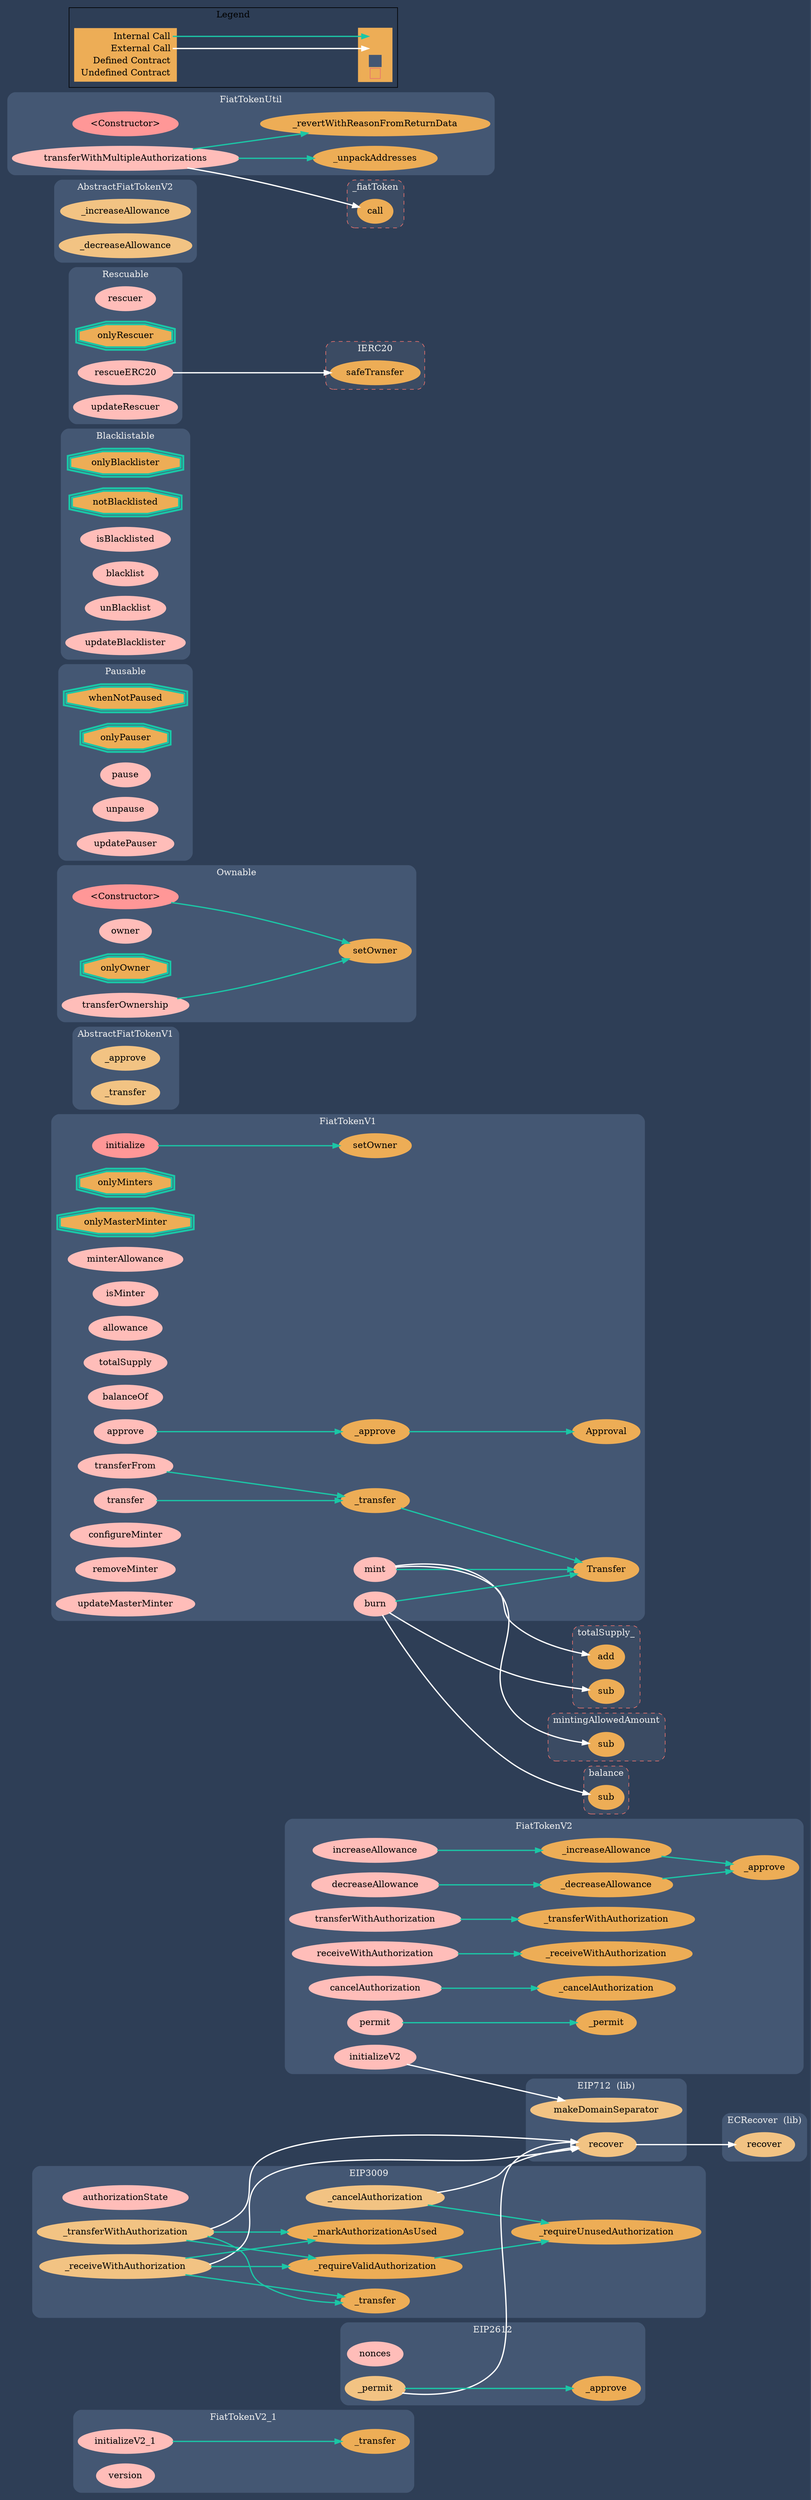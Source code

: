 digraph G {
  graph [ ratio = "auto", page = "100", compound =true, bgcolor = "#2e3e56" ];
  node [ style = "filled", fillcolor = "#edad56", color = "#edad56", penwidth =3 ];
  edge [ color = "#fcfcfc", penwidth =2, fontname = "helvetica Neue Ultra Light" ];
subgraph "clusterFiatTokenV2_1" {
  graph [ label = "FiatTokenV2_1", color = "#445773", fontcolor = "#f0f0f0", style = "rounded", bgcolor = "#445773" ];
  "FiatTokenV2_1.initializeV2_1" [ label = "initializeV2_1", color = "#ffbdb9", fillcolor = "#ffbdb9" ];
  "FiatTokenV2_1.version" [ label = "version", color = "#ffbdb9", fillcolor = "#ffbdb9" ];
  "FiatTokenV2_1._transfer" [ label = "_transfer" ];
}

subgraph "clusterFiatTokenV2" {
  graph [ label = "FiatTokenV2", color = "#445773", fontcolor = "#f0f0f0", style = "rounded", bgcolor = "#445773" ];
  "FiatTokenV2.initializeV2" [ label = "initializeV2", color = "#ffbdb9", fillcolor = "#ffbdb9" ];
  "FiatTokenV2.increaseAllowance" [ label = "increaseAllowance", color = "#ffbdb9", fillcolor = "#ffbdb9" ];
  "FiatTokenV2.decreaseAllowance" [ label = "decreaseAllowance", color = "#ffbdb9", fillcolor = "#ffbdb9" ];
  "FiatTokenV2.transferWithAuthorization" [ label = "transferWithAuthorization", color = "#ffbdb9", fillcolor = "#ffbdb9" ];
  "FiatTokenV2.receiveWithAuthorization" [ label = "receiveWithAuthorization", color = "#ffbdb9", fillcolor = "#ffbdb9" ];
  "FiatTokenV2.cancelAuthorization" [ label = "cancelAuthorization", color = "#ffbdb9", fillcolor = "#ffbdb9" ];
  "FiatTokenV2.permit" [ label = "permit", color = "#ffbdb9", fillcolor = "#ffbdb9" ];
  "FiatTokenV2._increaseAllowance" [ label = "_increaseAllowance" ];
  "FiatTokenV2._decreaseAllowance" [ label = "_decreaseAllowance" ];
  "FiatTokenV2._transferWithAuthorization" [ label = "_transferWithAuthorization" ];
  "FiatTokenV2._receiveWithAuthorization" [ label = "_receiveWithAuthorization" ];
  "FiatTokenV2._cancelAuthorization" [ label = "_cancelAuthorization" ];
  "FiatTokenV2._permit" [ label = "_permit" ];
  "FiatTokenV2._approve" [ label = "_approve" ];
}

subgraph "clusterFiatTokenV1_1" {
  graph [ label = "FiatTokenV1_1", color = "#445773", fontcolor = "#f0f0f0", style = "rounded", bgcolor = "#445773" ];
}

subgraph "clusterFiatTokenV1" {
  graph [ label = "FiatTokenV1", color = "#445773", fontcolor = "#f0f0f0", style = "rounded", bgcolor = "#445773" ];
  "FiatTokenV1.initialize" [ label = "initialize", color = "#FF9797", fillcolor = "#FF9797" ];
  "FiatTokenV1.onlyMinters" [ label = "onlyMinters", color = "#1bc6a6", shape =doubleoctagon ];
  "FiatTokenV1.mint" [ label = "mint", color = "#ffbdb9", fillcolor = "#ffbdb9" ];
  "FiatTokenV1.onlyMasterMinter" [ label = "onlyMasterMinter", color = "#1bc6a6", shape =doubleoctagon ];
  "FiatTokenV1.minterAllowance" [ label = "minterAllowance", color = "#ffbdb9", fillcolor = "#ffbdb9" ];
  "FiatTokenV1.isMinter" [ label = "isMinter", color = "#ffbdb9", fillcolor = "#ffbdb9" ];
  "FiatTokenV1.allowance" [ label = "allowance", color = "#ffbdb9", fillcolor = "#ffbdb9" ];
  "FiatTokenV1.totalSupply" [ label = "totalSupply", color = "#ffbdb9", fillcolor = "#ffbdb9" ];
  "FiatTokenV1.balanceOf" [ label = "balanceOf", color = "#ffbdb9", fillcolor = "#ffbdb9" ];
  "FiatTokenV1.approve" [ label = "approve", color = "#ffbdb9", fillcolor = "#ffbdb9" ];
  "FiatTokenV1._approve" [ label = "_approve" ];
  "FiatTokenV1.transferFrom" [ label = "transferFrom", color = "#ffbdb9", fillcolor = "#ffbdb9" ];
  "FiatTokenV1.transfer" [ label = "transfer", color = "#ffbdb9", fillcolor = "#ffbdb9" ];
  "FiatTokenV1._transfer" [ label = "_transfer" ];
  "FiatTokenV1.configureMinter" [ label = "configureMinter", color = "#ffbdb9", fillcolor = "#ffbdb9" ];
  "FiatTokenV1.removeMinter" [ label = "removeMinter", color = "#ffbdb9", fillcolor = "#ffbdb9" ];
  "FiatTokenV1.burn" [ label = "burn", color = "#ffbdb9", fillcolor = "#ffbdb9" ];
  "FiatTokenV1.updateMasterMinter" [ label = "updateMasterMinter", color = "#ffbdb9", fillcolor = "#ffbdb9" ];
  "FiatTokenV1.setOwner" [ label = "setOwner" ];
  "FiatTokenV1.Transfer" [ label = "Transfer" ];
  "FiatTokenV1.Approval" [ label = "Approval" ];
}

subgraph "clusterAbstractFiatTokenV1" {
  graph [ label = "AbstractFiatTokenV1", color = "#445773", fontcolor = "#f0f0f0", style = "rounded", bgcolor = "#445773" ];
  "AbstractFiatTokenV1._approve" [ label = "_approve", color = "#f2c383", fillcolor = "#f2c383" ];
  "AbstractFiatTokenV1._transfer" [ label = "_transfer", color = "#f2c383", fillcolor = "#f2c383" ];
}

subgraph "clusterOwnable" {
  graph [ label = "Ownable", color = "#445773", fontcolor = "#f0f0f0", style = "rounded", bgcolor = "#445773" ];
  "Ownable.<Constructor>" [ label = "<Constructor>", color = "#FF9797", fillcolor = "#FF9797" ];
  "Ownable.owner" [ label = "owner", color = "#ffbdb9", fillcolor = "#ffbdb9" ];
  "Ownable.setOwner" [ label = "setOwner" ];
  "Ownable.onlyOwner" [ label = "onlyOwner", color = "#1bc6a6", shape =doubleoctagon ];
  "Ownable.transferOwnership" [ label = "transferOwnership", color = "#ffbdb9", fillcolor = "#ffbdb9" ];
}

subgraph "clusterPausable" {
  graph [ label = "Pausable", color = "#445773", fontcolor = "#f0f0f0", style = "rounded", bgcolor = "#445773" ];
  "Pausable.whenNotPaused" [ label = "whenNotPaused", color = "#1bc6a6", shape =doubleoctagon ];
  "Pausable.onlyPauser" [ label = "onlyPauser", color = "#1bc6a6", shape =doubleoctagon ];
  "Pausable.pause" [ label = "pause", color = "#ffbdb9", fillcolor = "#ffbdb9" ];
  "Pausable.unpause" [ label = "unpause", color = "#ffbdb9", fillcolor = "#ffbdb9" ];
  "Pausable.updatePauser" [ label = "updatePauser", color = "#ffbdb9", fillcolor = "#ffbdb9" ];
}

subgraph "clusterBlacklistable" {
  graph [ label = "Blacklistable", color = "#445773", fontcolor = "#f0f0f0", style = "rounded", bgcolor = "#445773" ];
  "Blacklistable.onlyBlacklister" [ label = "onlyBlacklister", color = "#1bc6a6", shape =doubleoctagon ];
  "Blacklistable.notBlacklisted" [ label = "notBlacklisted", color = "#1bc6a6", shape =doubleoctagon ];
  "Blacklistable.isBlacklisted" [ label = "isBlacklisted", color = "#ffbdb9", fillcolor = "#ffbdb9" ];
  "Blacklistable.blacklist" [ label = "blacklist", color = "#ffbdb9", fillcolor = "#ffbdb9" ];
  "Blacklistable.unBlacklist" [ label = "unBlacklist", color = "#ffbdb9", fillcolor = "#ffbdb9" ];
  "Blacklistable.updateBlacklister" [ label = "updateBlacklister", color = "#ffbdb9", fillcolor = "#ffbdb9" ];
}

subgraph "clusterRescuable" {
  graph [ label = "Rescuable", color = "#445773", fontcolor = "#f0f0f0", style = "rounded", bgcolor = "#445773" ];
  "Rescuable.rescuer" [ label = "rescuer", color = "#ffbdb9", fillcolor = "#ffbdb9" ];
  "Rescuable.onlyRescuer" [ label = "onlyRescuer", color = "#1bc6a6", shape =doubleoctagon ];
  "Rescuable.rescueERC20" [ label = "rescueERC20", color = "#ffbdb9", fillcolor = "#ffbdb9" ];
  "Rescuable.updateRescuer" [ label = "updateRescuer", color = "#ffbdb9", fillcolor = "#ffbdb9" ];
}

subgraph "clusterAbstractFiatTokenV2" {
  graph [ label = "AbstractFiatTokenV2", color = "#445773", fontcolor = "#f0f0f0", style = "rounded", bgcolor = "#445773" ];
  "AbstractFiatTokenV2._increaseAllowance" [ label = "_increaseAllowance", color = "#f2c383", fillcolor = "#f2c383" ];
  "AbstractFiatTokenV2._decreaseAllowance" [ label = "_decreaseAllowance", color = "#f2c383", fillcolor = "#f2c383" ];
}

subgraph "clusterEIP712" {
  graph [ label = "EIP712  (lib)", color = "#445773", fontcolor = "#f0f0f0", style = "rounded", bgcolor = "#445773" ];
  "EIP712.makeDomainSeparator" [ label = "makeDomainSeparator", color = "#f2c383", fillcolor = "#f2c383" ];
  "EIP712.recover" [ label = "recover", color = "#f2c383", fillcolor = "#f2c383" ];
}

subgraph "clusterECRecover" {
  graph [ label = "ECRecover  (lib)", color = "#445773", fontcolor = "#f0f0f0", style = "rounded", bgcolor = "#445773" ];
  "ECRecover.recover" [ label = "recover", color = "#f2c383", fillcolor = "#f2c383" ];
}

subgraph "clusterEIP712Domain" {
  graph [ label = "EIP712Domain", color = "#445773", fontcolor = "#f0f0f0", style = "rounded", bgcolor = "#445773" ];
}

subgraph "clusterEIP3009" {
  graph [ label = "EIP3009", color = "#445773", fontcolor = "#f0f0f0", style = "rounded", bgcolor = "#445773" ];
  "EIP3009.authorizationState" [ label = "authorizationState", color = "#ffbdb9", fillcolor = "#ffbdb9" ];
  "EIP3009._transferWithAuthorization" [ label = "_transferWithAuthorization", color = "#f2c383", fillcolor = "#f2c383" ];
  "EIP3009._receiveWithAuthorization" [ label = "_receiveWithAuthorization", color = "#f2c383", fillcolor = "#f2c383" ];
  "EIP3009._cancelAuthorization" [ label = "_cancelAuthorization", color = "#f2c383", fillcolor = "#f2c383" ];
  "EIP3009._requireUnusedAuthorization" [ label = "_requireUnusedAuthorization" ];
  "EIP3009._requireValidAuthorization" [ label = "_requireValidAuthorization" ];
  "EIP3009._markAuthorizationAsUsed" [ label = "_markAuthorizationAsUsed" ];
  "EIP3009._transfer" [ label = "_transfer" ];
}

subgraph "clusterEIP2612" {
  graph [ label = "EIP2612", color = "#445773", fontcolor = "#f0f0f0", style = "rounded", bgcolor = "#445773" ];
  "EIP2612.nonces" [ label = "nonces", color = "#ffbdb9", fillcolor = "#ffbdb9" ];
  "EIP2612._permit" [ label = "_permit", color = "#f2c383", fillcolor = "#f2c383" ];
  "EIP2612._approve" [ label = "_approve" ];
}

subgraph "clusterFiatTokenUtil" {
  graph [ label = "FiatTokenUtil", color = "#445773", fontcolor = "#f0f0f0", style = "rounded", bgcolor = "#445773" ];
  "FiatTokenUtil.<Constructor>" [ label = "<Constructor>", color = "#FF9797", fillcolor = "#FF9797" ];
  "FiatTokenUtil.transferWithMultipleAuthorizations" [ label = "transferWithMultipleAuthorizations", color = "#ffbdb9", fillcolor = "#ffbdb9" ];
  "FiatTokenUtil._unpackAddresses" [ label = "_unpackAddresses" ];
  "FiatTokenUtil._revertWithReasonFromReturnData" [ label = "_revertWithReasonFromReturnData" ];
}

subgraph "clustertotalSupply_" {
  graph [ label = "totalSupply_", color = "#e8726d", fontcolor = "#f0f0f0", style = "rounded,dashed", bgcolor = "#3b4b63" ];
  "totalSupply_.add" [ label = "add" ];
  "totalSupply_.sub" [ label = "sub" ];
}

subgraph "clustermintingAllowedAmount" {
  graph [ label = "mintingAllowedAmount", color = "#e8726d", fontcolor = "#f0f0f0", style = "rounded,dashed", bgcolor = "#3b4b63" ];
  "mintingAllowedAmount.sub" [ label = "sub" ];
}

subgraph "clusterbalance" {
  graph [ label = "balance", color = "#e8726d", fontcolor = "#f0f0f0", style = "rounded,dashed", bgcolor = "#3b4b63" ];
  "balance.sub" [ label = "sub" ];
}

subgraph "clusterIERC20" {
  graph [ label = "IERC20", color = "#e8726d", fontcolor = "#f0f0f0", style = "rounded,dashed", bgcolor = "#3b4b63" ];
  "IERC20.safeTransfer" [ label = "safeTransfer" ];
}

subgraph "cluster_fiatToken" {
  graph [ label = "_fiatToken", color = "#e8726d", fontcolor = "#f0f0f0", style = "rounded,dashed", bgcolor = "#3b4b63" ];
  "_fiatToken.call" [ label = "call" ];
}

  "FiatTokenV2_1.initializeV2_1";
  "FiatTokenV2_1._transfer";
  "FiatTokenV2.initializeV2";
  "EIP712.makeDomainSeparator";
  "FiatTokenV2.increaseAllowance";
  "FiatTokenV2._increaseAllowance";
  "FiatTokenV2.decreaseAllowance";
  "FiatTokenV2._decreaseAllowance";
  "FiatTokenV2.transferWithAuthorization";
  "FiatTokenV2._transferWithAuthorization";
  "FiatTokenV2.receiveWithAuthorization";
  "FiatTokenV2._receiveWithAuthorization";
  "FiatTokenV2.cancelAuthorization";
  "FiatTokenV2._cancelAuthorization";
  "FiatTokenV2.permit";
  "FiatTokenV2._permit";
  "FiatTokenV2._approve";
  "FiatTokenV1.initialize";
  "FiatTokenV1.setOwner";
  "FiatTokenV1.mint";
  "totalSupply_.add";
  "mintingAllowedAmount.sub";
  "FiatTokenV1.Transfer";
  "FiatTokenV1.approve";
  "FiatTokenV1._approve";
  "FiatTokenV1.Approval";
  "FiatTokenV1.transferFrom";
  "FiatTokenV1._transfer";
  "FiatTokenV1.transfer";
  "FiatTokenV1.burn";
  "totalSupply_.sub";
  "balance.sub";
  "Ownable.<Constructor>";
  "Ownable.setOwner";
  "Ownable.transferOwnership";
  "Rescuable.rescueERC20";
  "IERC20.safeTransfer";
  "EIP712.recover";
  "ECRecover.recover";
  "EIP3009._transferWithAuthorization";
  "EIP3009._requireValidAuthorization";
  "EIP3009._markAuthorizationAsUsed";
  "EIP3009._transfer";
  "EIP3009._receiveWithAuthorization";
  "EIP3009._cancelAuthorization";
  "EIP3009._requireUnusedAuthorization";
  "EIP2612._permit";
  "EIP2612._approve";
  "FiatTokenUtil.transferWithMultipleAuthorizations";
  "FiatTokenUtil._unpackAddresses";
  "_fiatToken.call";
  "FiatTokenUtil._revertWithReasonFromReturnData";
  "FiatTokenV2_1.initializeV2_1" -> "FiatTokenV2_1._transfer" [ color = "#1bc6a6" ];
  "FiatTokenV2.initializeV2" -> "EIP712.makeDomainSeparator" [ color = "white" ];
  "FiatTokenV2.increaseAllowance" -> "FiatTokenV2._increaseAllowance" [ color = "#1bc6a6" ];
  "FiatTokenV2.decreaseAllowance" -> "FiatTokenV2._decreaseAllowance" [ color = "#1bc6a6" ];
  "FiatTokenV2.transferWithAuthorization" -> "FiatTokenV2._transferWithAuthorization" [ color = "#1bc6a6" ];
  "FiatTokenV2.receiveWithAuthorization" -> "FiatTokenV2._receiveWithAuthorization" [ color = "#1bc6a6" ];
  "FiatTokenV2.cancelAuthorization" -> "FiatTokenV2._cancelAuthorization" [ color = "#1bc6a6" ];
  "FiatTokenV2.permit" -> "FiatTokenV2._permit" [ color = "#1bc6a6" ];
  "FiatTokenV2._increaseAllowance" -> "FiatTokenV2._approve" [ color = "#1bc6a6" ];
  "FiatTokenV2._decreaseAllowance" -> "FiatTokenV2._approve" [ color = "#1bc6a6" ];
  "FiatTokenV1.initialize" -> "FiatTokenV1.setOwner" [ color = "#1bc6a6" ];
  "FiatTokenV1.mint" -> "totalSupply_.add" [ color = "white" ];
  "FiatTokenV1.mint" -> "mintingAllowedAmount.sub" [ color = "white" ];
  "FiatTokenV1.mint" -> "FiatTokenV1.Transfer" [ color = "#1bc6a6" ];
  "FiatTokenV1.approve" -> "FiatTokenV1._approve" [ color = "#1bc6a6" ];
  "FiatTokenV1._approve" -> "FiatTokenV1.Approval" [ color = "#1bc6a6" ];
  "FiatTokenV1.transferFrom" -> "FiatTokenV1._transfer" [ color = "#1bc6a6" ];
  "FiatTokenV1.transfer" -> "FiatTokenV1._transfer" [ color = "#1bc6a6" ];
  "FiatTokenV1._transfer" -> "FiatTokenV1.Transfer" [ color = "#1bc6a6" ];
  "FiatTokenV1.burn" -> "totalSupply_.sub" [ color = "white" ];
  "FiatTokenV1.burn" -> "balance.sub" [ color = "white" ];
  "FiatTokenV1.burn" -> "FiatTokenV1.Transfer" [ color = "#1bc6a6" ];
  "Ownable.<Constructor>" -> "Ownable.setOwner" [ color = "#1bc6a6" ];
  "Ownable.transferOwnership" -> "Ownable.setOwner" [ color = "#1bc6a6" ];
  "Rescuable.rescueERC20" -> "IERC20.safeTransfer" [ color = "white" ];
  "EIP712.recover" -> "ECRecover.recover" [ color = "white" ];
  "EIP3009._transferWithAuthorization" -> "EIP3009._requireValidAuthorization" [ color = "#1bc6a6" ];
  "EIP3009._transferWithAuthorization" -> "EIP712.recover" [ color = "white" ];
  "EIP3009._transferWithAuthorization" -> "EIP3009._markAuthorizationAsUsed" [ color = "#1bc6a6" ];
  "EIP3009._transferWithAuthorization" -> "EIP3009._transfer" [ color = "#1bc6a6" ];
  "EIP3009._receiveWithAuthorization" -> "EIP3009._requireValidAuthorization" [ color = "#1bc6a6" ];
  "EIP3009._receiveWithAuthorization" -> "EIP712.recover" [ color = "white" ];
  "EIP3009._receiveWithAuthorization" -> "EIP3009._markAuthorizationAsUsed" [ color = "#1bc6a6" ];
  "EIP3009._receiveWithAuthorization" -> "EIP3009._transfer" [ color = "#1bc6a6" ];
  "EIP3009._cancelAuthorization" -> "EIP3009._requireUnusedAuthorization" [ color = "#1bc6a6" ];
  "EIP3009._cancelAuthorization" -> "EIP712.recover" [ color = "white" ];
  "EIP3009._requireValidAuthorization" -> "EIP3009._requireUnusedAuthorization" [ color = "#1bc6a6" ];
  "EIP2612._permit" -> "EIP712.recover" [ color = "white" ];
  "EIP2612._permit" -> "EIP2612._approve" [ color = "#1bc6a6" ];
  "FiatTokenUtil.transferWithMultipleAuthorizations" -> "FiatTokenUtil._unpackAddresses" [ color = "#1bc6a6" ];
  "FiatTokenUtil.transferWithMultipleAuthorizations" -> "_fiatToken.call" [ color = "white" ];
  "FiatTokenUtil.transferWithMultipleAuthorizations" -> "FiatTokenUtil._revertWithReasonFromReturnData" [ color = "#1bc6a6" ];


rankdir=LR
node [shape=plaintext]
subgraph cluster_01 { 
label = "Legend";
key [label=<<table border="0" cellpadding="2" cellspacing="0" cellborder="0">
  <tr><td align="right" port="i1">Internal Call</td></tr>
  <tr><td align="right" port="i2">External Call</td></tr>
  <tr><td align="right" port="i3">Defined Contract</td></tr>
  <tr><td align="right" port="i4">Undefined Contract</td></tr>
  </table>>]
key2 [label=<<table border="0" cellpadding="2" cellspacing="0" cellborder="0">
  <tr><td port="i1">&nbsp;&nbsp;&nbsp;</td></tr>
  <tr><td port="i2">&nbsp;&nbsp;&nbsp;</td></tr>
  <tr><td port="i3" bgcolor="#445773">&nbsp;&nbsp;&nbsp;</td></tr>
  <tr><td port="i4">
    <table border="1" cellborder="0" cellspacing="0" cellpadding="7" color="#e8726d">
      <tr>
       <td></td>
      </tr>
     </table>
  </td></tr>
  </table>>]
key:i1:e -> key2:i1:w [color="#1bc6a6"]
key:i2:e -> key2:i2:w [color="white"]
}
}

